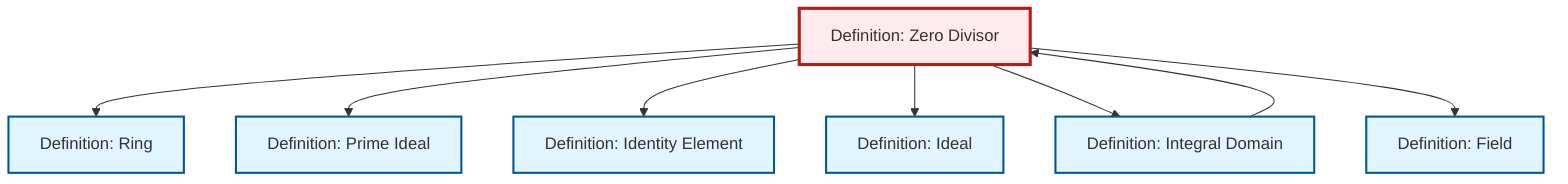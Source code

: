 graph TD
    classDef definition fill:#e1f5fe,stroke:#01579b,stroke-width:2px
    classDef theorem fill:#f3e5f5,stroke:#4a148c,stroke-width:2px
    classDef axiom fill:#fff3e0,stroke:#e65100,stroke-width:2px
    classDef example fill:#e8f5e9,stroke:#1b5e20,stroke-width:2px
    classDef current fill:#ffebee,stroke:#b71c1c,stroke-width:3px
    def-prime-ideal["Definition: Prime Ideal"]:::definition
    def-ring["Definition: Ring"]:::definition
    def-identity-element["Definition: Identity Element"]:::definition
    def-zero-divisor["Definition: Zero Divisor"]:::definition
    def-ideal["Definition: Ideal"]:::definition
    def-integral-domain["Definition: Integral Domain"]:::definition
    def-field["Definition: Field"]:::definition
    def-zero-divisor --> def-ring
    def-zero-divisor --> def-prime-ideal
    def-zero-divisor --> def-identity-element
    def-integral-domain --> def-zero-divisor
    def-zero-divisor --> def-ideal
    def-zero-divisor --> def-integral-domain
    def-zero-divisor --> def-field
    class def-zero-divisor current